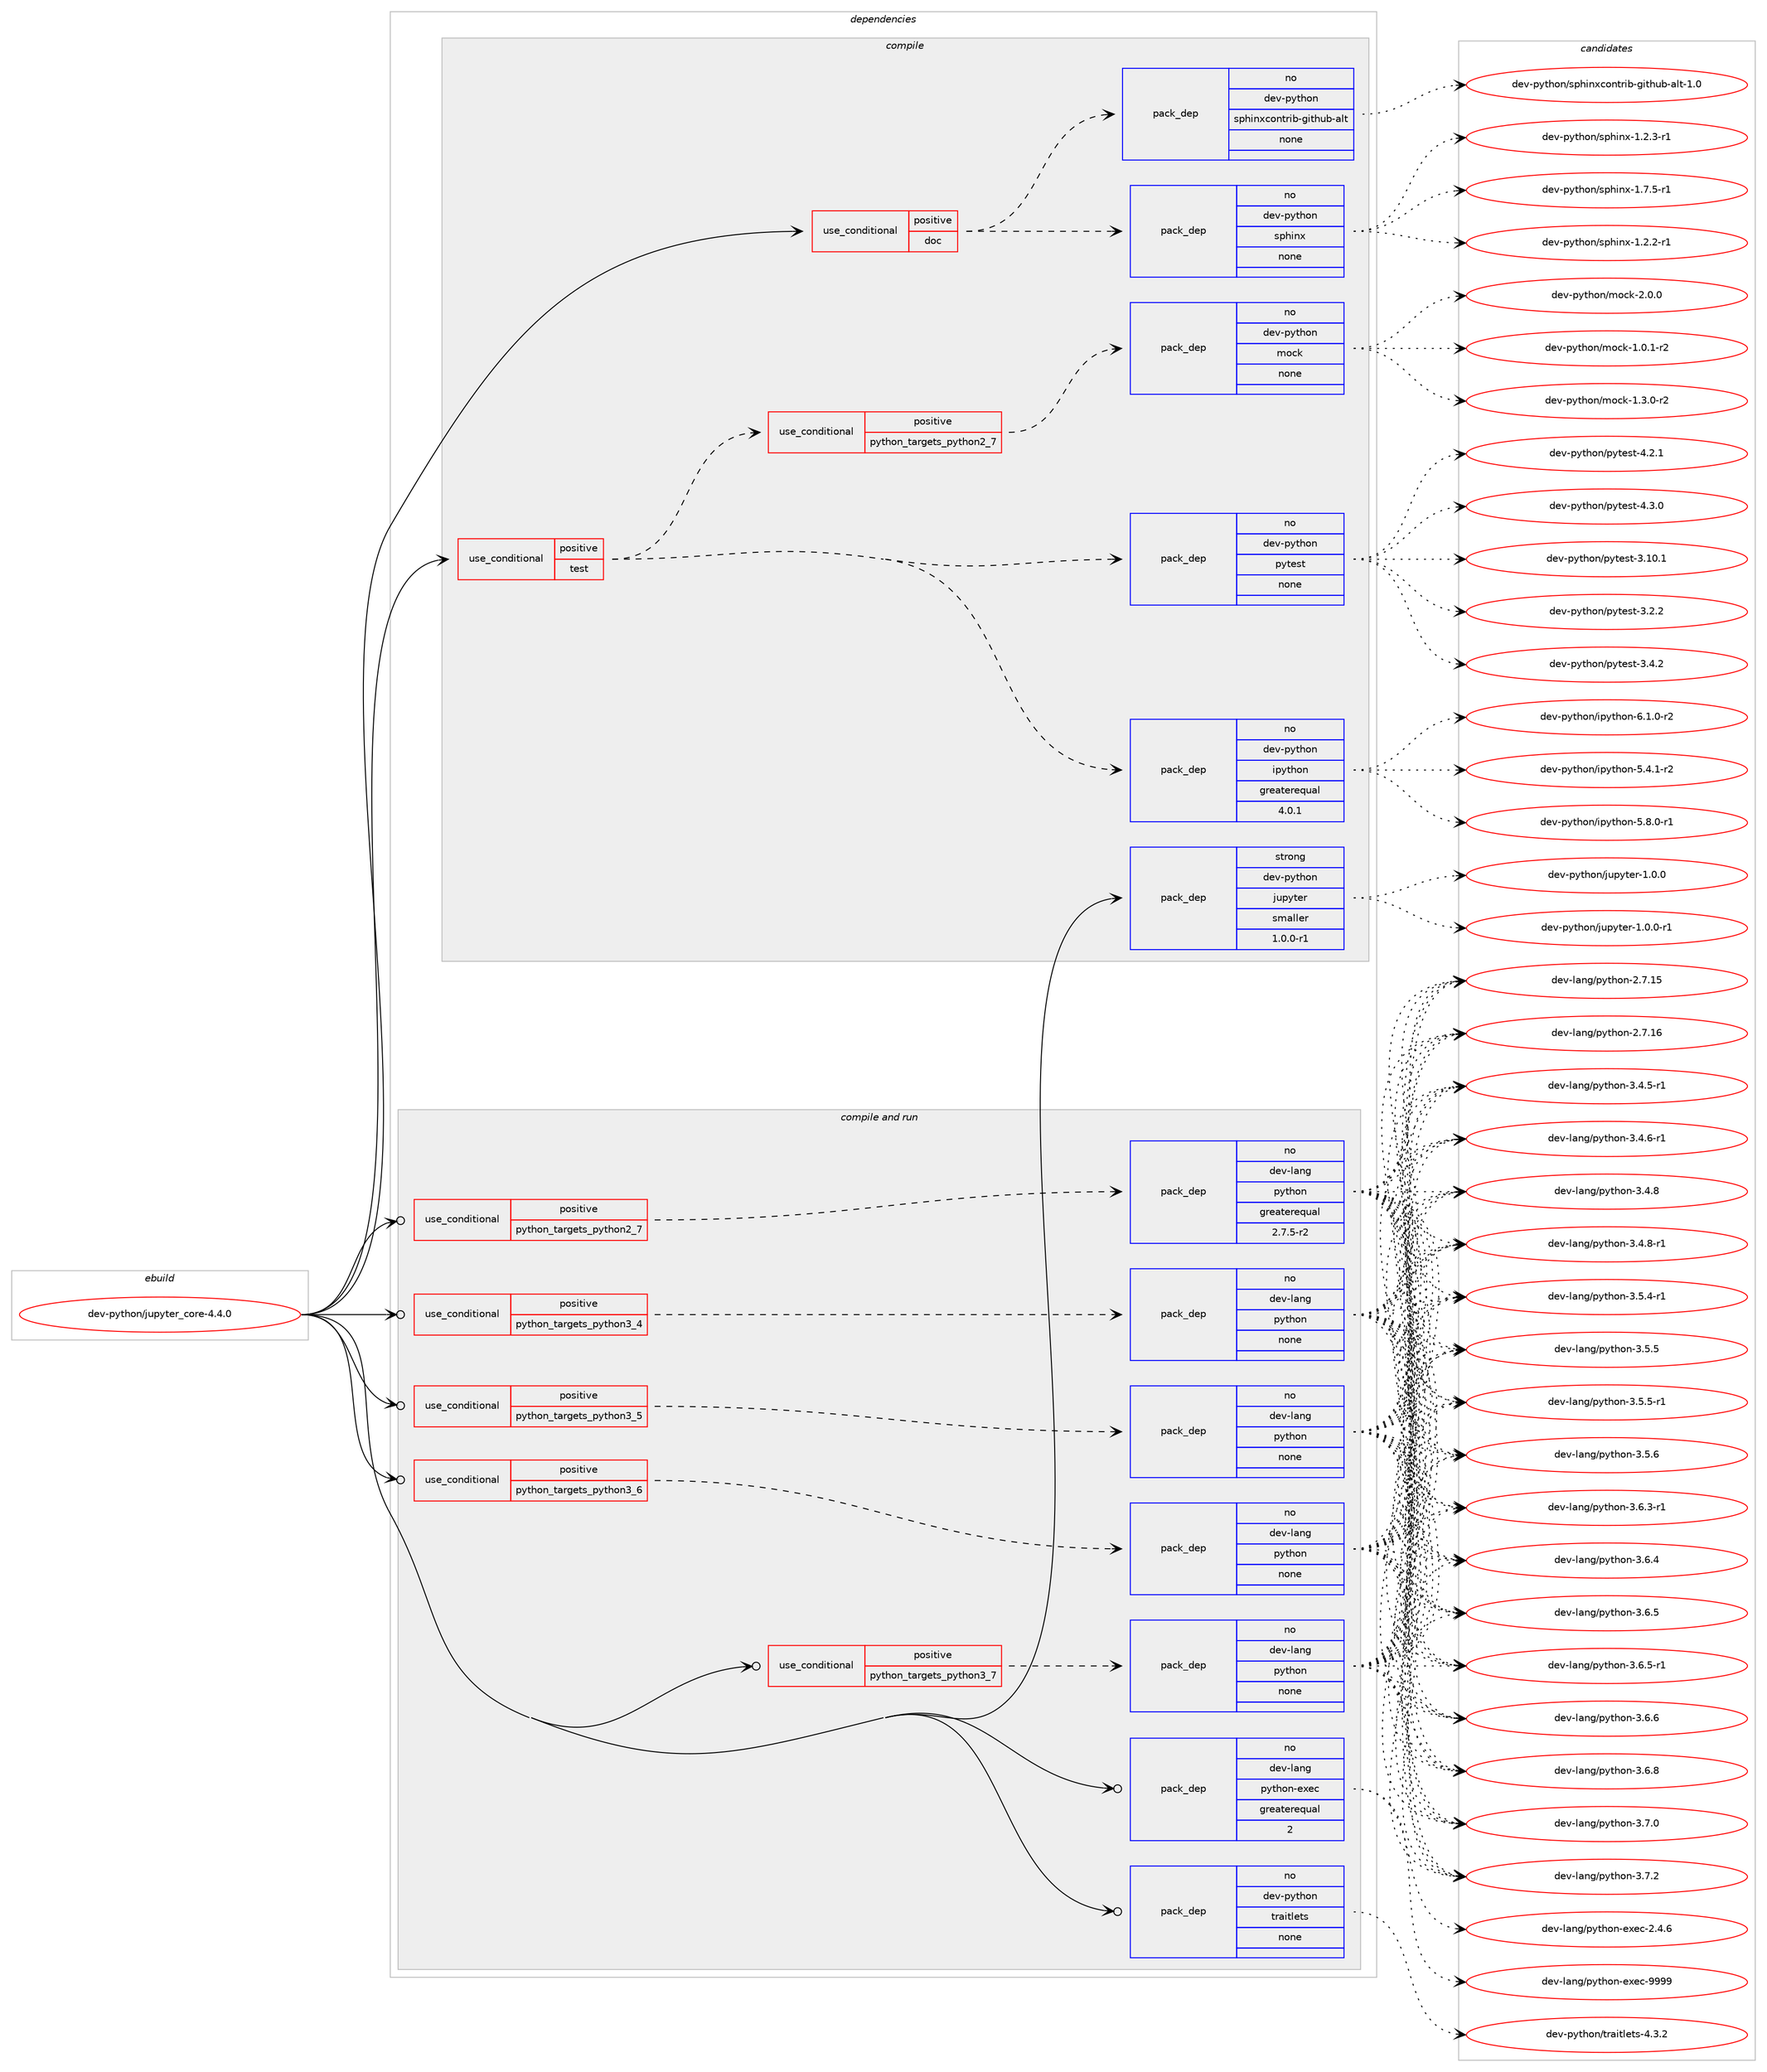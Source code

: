 digraph prolog {

# *************
# Graph options
# *************

newrank=true;
concentrate=true;
compound=true;
graph [rankdir=LR,fontname=Helvetica,fontsize=10,ranksep=1.5];#, ranksep=2.5, nodesep=0.2];
edge  [arrowhead=vee];
node  [fontname=Helvetica,fontsize=10];

# **********
# The ebuild
# **********

subgraph cluster_leftcol {
color=gray;
rank=same;
label=<<i>ebuild</i>>;
id [label="dev-python/jupyter_core-4.4.0", color=red, width=4, href="../dev-python/jupyter_core-4.4.0.svg"];
}

# ****************
# The dependencies
# ****************

subgraph cluster_midcol {
color=gray;
label=<<i>dependencies</i>>;
subgraph cluster_compile {
fillcolor="#eeeeee";
style=filled;
label=<<i>compile</i>>;
subgraph cond376574 {
dependency1416136 [label=<<TABLE BORDER="0" CELLBORDER="1" CELLSPACING="0" CELLPADDING="4"><TR><TD ROWSPAN="3" CELLPADDING="10">use_conditional</TD></TR><TR><TD>positive</TD></TR><TR><TD>doc</TD></TR></TABLE>>, shape=none, color=red];
subgraph pack1016290 {
dependency1416137 [label=<<TABLE BORDER="0" CELLBORDER="1" CELLSPACING="0" CELLPADDING="4" WIDTH="220"><TR><TD ROWSPAN="6" CELLPADDING="30">pack_dep</TD></TR><TR><TD WIDTH="110">no</TD></TR><TR><TD>dev-python</TD></TR><TR><TD>sphinx</TD></TR><TR><TD>none</TD></TR><TR><TD></TD></TR></TABLE>>, shape=none, color=blue];
}
dependency1416136:e -> dependency1416137:w [weight=20,style="dashed",arrowhead="vee"];
subgraph pack1016291 {
dependency1416138 [label=<<TABLE BORDER="0" CELLBORDER="1" CELLSPACING="0" CELLPADDING="4" WIDTH="220"><TR><TD ROWSPAN="6" CELLPADDING="30">pack_dep</TD></TR><TR><TD WIDTH="110">no</TD></TR><TR><TD>dev-python</TD></TR><TR><TD>sphinxcontrib-github-alt</TD></TR><TR><TD>none</TD></TR><TR><TD></TD></TR></TABLE>>, shape=none, color=blue];
}
dependency1416136:e -> dependency1416138:w [weight=20,style="dashed",arrowhead="vee"];
}
id:e -> dependency1416136:w [weight=20,style="solid",arrowhead="vee"];
subgraph cond376575 {
dependency1416139 [label=<<TABLE BORDER="0" CELLBORDER="1" CELLSPACING="0" CELLPADDING="4"><TR><TD ROWSPAN="3" CELLPADDING="10">use_conditional</TD></TR><TR><TD>positive</TD></TR><TR><TD>test</TD></TR></TABLE>>, shape=none, color=red];
subgraph pack1016292 {
dependency1416140 [label=<<TABLE BORDER="0" CELLBORDER="1" CELLSPACING="0" CELLPADDING="4" WIDTH="220"><TR><TD ROWSPAN="6" CELLPADDING="30">pack_dep</TD></TR><TR><TD WIDTH="110">no</TD></TR><TR><TD>dev-python</TD></TR><TR><TD>pytest</TD></TR><TR><TD>none</TD></TR><TR><TD></TD></TR></TABLE>>, shape=none, color=blue];
}
dependency1416139:e -> dependency1416140:w [weight=20,style="dashed",arrowhead="vee"];
subgraph cond376576 {
dependency1416141 [label=<<TABLE BORDER="0" CELLBORDER="1" CELLSPACING="0" CELLPADDING="4"><TR><TD ROWSPAN="3" CELLPADDING="10">use_conditional</TD></TR><TR><TD>positive</TD></TR><TR><TD>python_targets_python2_7</TD></TR></TABLE>>, shape=none, color=red];
subgraph pack1016293 {
dependency1416142 [label=<<TABLE BORDER="0" CELLBORDER="1" CELLSPACING="0" CELLPADDING="4" WIDTH="220"><TR><TD ROWSPAN="6" CELLPADDING="30">pack_dep</TD></TR><TR><TD WIDTH="110">no</TD></TR><TR><TD>dev-python</TD></TR><TR><TD>mock</TD></TR><TR><TD>none</TD></TR><TR><TD></TD></TR></TABLE>>, shape=none, color=blue];
}
dependency1416141:e -> dependency1416142:w [weight=20,style="dashed",arrowhead="vee"];
}
dependency1416139:e -> dependency1416141:w [weight=20,style="dashed",arrowhead="vee"];
subgraph pack1016294 {
dependency1416143 [label=<<TABLE BORDER="0" CELLBORDER="1" CELLSPACING="0" CELLPADDING="4" WIDTH="220"><TR><TD ROWSPAN="6" CELLPADDING="30">pack_dep</TD></TR><TR><TD WIDTH="110">no</TD></TR><TR><TD>dev-python</TD></TR><TR><TD>ipython</TD></TR><TR><TD>greaterequal</TD></TR><TR><TD>4.0.1</TD></TR></TABLE>>, shape=none, color=blue];
}
dependency1416139:e -> dependency1416143:w [weight=20,style="dashed",arrowhead="vee"];
}
id:e -> dependency1416139:w [weight=20,style="solid",arrowhead="vee"];
subgraph pack1016295 {
dependency1416144 [label=<<TABLE BORDER="0" CELLBORDER="1" CELLSPACING="0" CELLPADDING="4" WIDTH="220"><TR><TD ROWSPAN="6" CELLPADDING="30">pack_dep</TD></TR><TR><TD WIDTH="110">strong</TD></TR><TR><TD>dev-python</TD></TR><TR><TD>jupyter</TD></TR><TR><TD>smaller</TD></TR><TR><TD>1.0.0-r1</TD></TR></TABLE>>, shape=none, color=blue];
}
id:e -> dependency1416144:w [weight=20,style="solid",arrowhead="vee"];
}
subgraph cluster_compileandrun {
fillcolor="#eeeeee";
style=filled;
label=<<i>compile and run</i>>;
subgraph cond376577 {
dependency1416145 [label=<<TABLE BORDER="0" CELLBORDER="1" CELLSPACING="0" CELLPADDING="4"><TR><TD ROWSPAN="3" CELLPADDING="10">use_conditional</TD></TR><TR><TD>positive</TD></TR><TR><TD>python_targets_python2_7</TD></TR></TABLE>>, shape=none, color=red];
subgraph pack1016296 {
dependency1416146 [label=<<TABLE BORDER="0" CELLBORDER="1" CELLSPACING="0" CELLPADDING="4" WIDTH="220"><TR><TD ROWSPAN="6" CELLPADDING="30">pack_dep</TD></TR><TR><TD WIDTH="110">no</TD></TR><TR><TD>dev-lang</TD></TR><TR><TD>python</TD></TR><TR><TD>greaterequal</TD></TR><TR><TD>2.7.5-r2</TD></TR></TABLE>>, shape=none, color=blue];
}
dependency1416145:e -> dependency1416146:w [weight=20,style="dashed",arrowhead="vee"];
}
id:e -> dependency1416145:w [weight=20,style="solid",arrowhead="odotvee"];
subgraph cond376578 {
dependency1416147 [label=<<TABLE BORDER="0" CELLBORDER="1" CELLSPACING="0" CELLPADDING="4"><TR><TD ROWSPAN="3" CELLPADDING="10">use_conditional</TD></TR><TR><TD>positive</TD></TR><TR><TD>python_targets_python3_4</TD></TR></TABLE>>, shape=none, color=red];
subgraph pack1016297 {
dependency1416148 [label=<<TABLE BORDER="0" CELLBORDER="1" CELLSPACING="0" CELLPADDING="4" WIDTH="220"><TR><TD ROWSPAN="6" CELLPADDING="30">pack_dep</TD></TR><TR><TD WIDTH="110">no</TD></TR><TR><TD>dev-lang</TD></TR><TR><TD>python</TD></TR><TR><TD>none</TD></TR><TR><TD></TD></TR></TABLE>>, shape=none, color=blue];
}
dependency1416147:e -> dependency1416148:w [weight=20,style="dashed",arrowhead="vee"];
}
id:e -> dependency1416147:w [weight=20,style="solid",arrowhead="odotvee"];
subgraph cond376579 {
dependency1416149 [label=<<TABLE BORDER="0" CELLBORDER="1" CELLSPACING="0" CELLPADDING="4"><TR><TD ROWSPAN="3" CELLPADDING="10">use_conditional</TD></TR><TR><TD>positive</TD></TR><TR><TD>python_targets_python3_5</TD></TR></TABLE>>, shape=none, color=red];
subgraph pack1016298 {
dependency1416150 [label=<<TABLE BORDER="0" CELLBORDER="1" CELLSPACING="0" CELLPADDING="4" WIDTH="220"><TR><TD ROWSPAN="6" CELLPADDING="30">pack_dep</TD></TR><TR><TD WIDTH="110">no</TD></TR><TR><TD>dev-lang</TD></TR><TR><TD>python</TD></TR><TR><TD>none</TD></TR><TR><TD></TD></TR></TABLE>>, shape=none, color=blue];
}
dependency1416149:e -> dependency1416150:w [weight=20,style="dashed",arrowhead="vee"];
}
id:e -> dependency1416149:w [weight=20,style="solid",arrowhead="odotvee"];
subgraph cond376580 {
dependency1416151 [label=<<TABLE BORDER="0" CELLBORDER="1" CELLSPACING="0" CELLPADDING="4"><TR><TD ROWSPAN="3" CELLPADDING="10">use_conditional</TD></TR><TR><TD>positive</TD></TR><TR><TD>python_targets_python3_6</TD></TR></TABLE>>, shape=none, color=red];
subgraph pack1016299 {
dependency1416152 [label=<<TABLE BORDER="0" CELLBORDER="1" CELLSPACING="0" CELLPADDING="4" WIDTH="220"><TR><TD ROWSPAN="6" CELLPADDING="30">pack_dep</TD></TR><TR><TD WIDTH="110">no</TD></TR><TR><TD>dev-lang</TD></TR><TR><TD>python</TD></TR><TR><TD>none</TD></TR><TR><TD></TD></TR></TABLE>>, shape=none, color=blue];
}
dependency1416151:e -> dependency1416152:w [weight=20,style="dashed",arrowhead="vee"];
}
id:e -> dependency1416151:w [weight=20,style="solid",arrowhead="odotvee"];
subgraph cond376581 {
dependency1416153 [label=<<TABLE BORDER="0" CELLBORDER="1" CELLSPACING="0" CELLPADDING="4"><TR><TD ROWSPAN="3" CELLPADDING="10">use_conditional</TD></TR><TR><TD>positive</TD></TR><TR><TD>python_targets_python3_7</TD></TR></TABLE>>, shape=none, color=red];
subgraph pack1016300 {
dependency1416154 [label=<<TABLE BORDER="0" CELLBORDER="1" CELLSPACING="0" CELLPADDING="4" WIDTH="220"><TR><TD ROWSPAN="6" CELLPADDING="30">pack_dep</TD></TR><TR><TD WIDTH="110">no</TD></TR><TR><TD>dev-lang</TD></TR><TR><TD>python</TD></TR><TR><TD>none</TD></TR><TR><TD></TD></TR></TABLE>>, shape=none, color=blue];
}
dependency1416153:e -> dependency1416154:w [weight=20,style="dashed",arrowhead="vee"];
}
id:e -> dependency1416153:w [weight=20,style="solid",arrowhead="odotvee"];
subgraph pack1016301 {
dependency1416155 [label=<<TABLE BORDER="0" CELLBORDER="1" CELLSPACING="0" CELLPADDING="4" WIDTH="220"><TR><TD ROWSPAN="6" CELLPADDING="30">pack_dep</TD></TR><TR><TD WIDTH="110">no</TD></TR><TR><TD>dev-lang</TD></TR><TR><TD>python-exec</TD></TR><TR><TD>greaterequal</TD></TR><TR><TD>2</TD></TR></TABLE>>, shape=none, color=blue];
}
id:e -> dependency1416155:w [weight=20,style="solid",arrowhead="odotvee"];
subgraph pack1016302 {
dependency1416156 [label=<<TABLE BORDER="0" CELLBORDER="1" CELLSPACING="0" CELLPADDING="4" WIDTH="220"><TR><TD ROWSPAN="6" CELLPADDING="30">pack_dep</TD></TR><TR><TD WIDTH="110">no</TD></TR><TR><TD>dev-python</TD></TR><TR><TD>traitlets</TD></TR><TR><TD>none</TD></TR><TR><TD></TD></TR></TABLE>>, shape=none, color=blue];
}
id:e -> dependency1416156:w [weight=20,style="solid",arrowhead="odotvee"];
}
subgraph cluster_run {
fillcolor="#eeeeee";
style=filled;
label=<<i>run</i>>;
}
}

# **************
# The candidates
# **************

subgraph cluster_choices {
rank=same;
color=gray;
label=<<i>candidates</i>>;

subgraph choice1016290 {
color=black;
nodesep=1;
choice10010111845112121116104111110471151121041051101204549465046504511449 [label="dev-python/sphinx-1.2.2-r1", color=red, width=4,href="../dev-python/sphinx-1.2.2-r1.svg"];
choice10010111845112121116104111110471151121041051101204549465046514511449 [label="dev-python/sphinx-1.2.3-r1", color=red, width=4,href="../dev-python/sphinx-1.2.3-r1.svg"];
choice10010111845112121116104111110471151121041051101204549465546534511449 [label="dev-python/sphinx-1.7.5-r1", color=red, width=4,href="../dev-python/sphinx-1.7.5-r1.svg"];
dependency1416137:e -> choice10010111845112121116104111110471151121041051101204549465046504511449:w [style=dotted,weight="100"];
dependency1416137:e -> choice10010111845112121116104111110471151121041051101204549465046514511449:w [style=dotted,weight="100"];
dependency1416137:e -> choice10010111845112121116104111110471151121041051101204549465546534511449:w [style=dotted,weight="100"];
}
subgraph choice1016291 {
color=black;
nodesep=1;
choice100101118451121211161041111104711511210410511012099111110116114105984510310511610411798459710811645494648 [label="dev-python/sphinxcontrib-github-alt-1.0", color=red, width=4,href="../dev-python/sphinxcontrib-github-alt-1.0.svg"];
dependency1416138:e -> choice100101118451121211161041111104711511210410511012099111110116114105984510310511610411798459710811645494648:w [style=dotted,weight="100"];
}
subgraph choice1016292 {
color=black;
nodesep=1;
choice100101118451121211161041111104711212111610111511645514649484649 [label="dev-python/pytest-3.10.1", color=red, width=4,href="../dev-python/pytest-3.10.1.svg"];
choice1001011184511212111610411111047112121116101115116455146504650 [label="dev-python/pytest-3.2.2", color=red, width=4,href="../dev-python/pytest-3.2.2.svg"];
choice1001011184511212111610411111047112121116101115116455146524650 [label="dev-python/pytest-3.4.2", color=red, width=4,href="../dev-python/pytest-3.4.2.svg"];
choice1001011184511212111610411111047112121116101115116455246504649 [label="dev-python/pytest-4.2.1", color=red, width=4,href="../dev-python/pytest-4.2.1.svg"];
choice1001011184511212111610411111047112121116101115116455246514648 [label="dev-python/pytest-4.3.0", color=red, width=4,href="../dev-python/pytest-4.3.0.svg"];
dependency1416140:e -> choice100101118451121211161041111104711212111610111511645514649484649:w [style=dotted,weight="100"];
dependency1416140:e -> choice1001011184511212111610411111047112121116101115116455146504650:w [style=dotted,weight="100"];
dependency1416140:e -> choice1001011184511212111610411111047112121116101115116455146524650:w [style=dotted,weight="100"];
dependency1416140:e -> choice1001011184511212111610411111047112121116101115116455246504649:w [style=dotted,weight="100"];
dependency1416140:e -> choice1001011184511212111610411111047112121116101115116455246514648:w [style=dotted,weight="100"];
}
subgraph choice1016293 {
color=black;
nodesep=1;
choice1001011184511212111610411111047109111991074549464846494511450 [label="dev-python/mock-1.0.1-r2", color=red, width=4,href="../dev-python/mock-1.0.1-r2.svg"];
choice1001011184511212111610411111047109111991074549465146484511450 [label="dev-python/mock-1.3.0-r2", color=red, width=4,href="../dev-python/mock-1.3.0-r2.svg"];
choice100101118451121211161041111104710911199107455046484648 [label="dev-python/mock-2.0.0", color=red, width=4,href="../dev-python/mock-2.0.0.svg"];
dependency1416142:e -> choice1001011184511212111610411111047109111991074549464846494511450:w [style=dotted,weight="100"];
dependency1416142:e -> choice1001011184511212111610411111047109111991074549465146484511450:w [style=dotted,weight="100"];
dependency1416142:e -> choice100101118451121211161041111104710911199107455046484648:w [style=dotted,weight="100"];
}
subgraph choice1016294 {
color=black;
nodesep=1;
choice10010111845112121116104111110471051121211161041111104553465246494511450 [label="dev-python/ipython-5.4.1-r2", color=red, width=4,href="../dev-python/ipython-5.4.1-r2.svg"];
choice10010111845112121116104111110471051121211161041111104553465646484511449 [label="dev-python/ipython-5.8.0-r1", color=red, width=4,href="../dev-python/ipython-5.8.0-r1.svg"];
choice10010111845112121116104111110471051121211161041111104554464946484511450 [label="dev-python/ipython-6.1.0-r2", color=red, width=4,href="../dev-python/ipython-6.1.0-r2.svg"];
dependency1416143:e -> choice10010111845112121116104111110471051121211161041111104553465246494511450:w [style=dotted,weight="100"];
dependency1416143:e -> choice10010111845112121116104111110471051121211161041111104553465646484511449:w [style=dotted,weight="100"];
dependency1416143:e -> choice10010111845112121116104111110471051121211161041111104554464946484511450:w [style=dotted,weight="100"];
}
subgraph choice1016295 {
color=black;
nodesep=1;
choice1001011184511212111610411111047106117112121116101114454946484648 [label="dev-python/jupyter-1.0.0", color=red, width=4,href="../dev-python/jupyter-1.0.0.svg"];
choice10010111845112121116104111110471061171121211161011144549464846484511449 [label="dev-python/jupyter-1.0.0-r1", color=red, width=4,href="../dev-python/jupyter-1.0.0-r1.svg"];
dependency1416144:e -> choice1001011184511212111610411111047106117112121116101114454946484648:w [style=dotted,weight="100"];
dependency1416144:e -> choice10010111845112121116104111110471061171121211161011144549464846484511449:w [style=dotted,weight="100"];
}
subgraph choice1016296 {
color=black;
nodesep=1;
choice10010111845108971101034711212111610411111045504655464953 [label="dev-lang/python-2.7.15", color=red, width=4,href="../dev-lang/python-2.7.15.svg"];
choice10010111845108971101034711212111610411111045504655464954 [label="dev-lang/python-2.7.16", color=red, width=4,href="../dev-lang/python-2.7.16.svg"];
choice1001011184510897110103471121211161041111104551465246534511449 [label="dev-lang/python-3.4.5-r1", color=red, width=4,href="../dev-lang/python-3.4.5-r1.svg"];
choice1001011184510897110103471121211161041111104551465246544511449 [label="dev-lang/python-3.4.6-r1", color=red, width=4,href="../dev-lang/python-3.4.6-r1.svg"];
choice100101118451089711010347112121116104111110455146524656 [label="dev-lang/python-3.4.8", color=red, width=4,href="../dev-lang/python-3.4.8.svg"];
choice1001011184510897110103471121211161041111104551465246564511449 [label="dev-lang/python-3.4.8-r1", color=red, width=4,href="../dev-lang/python-3.4.8-r1.svg"];
choice1001011184510897110103471121211161041111104551465346524511449 [label="dev-lang/python-3.5.4-r1", color=red, width=4,href="../dev-lang/python-3.5.4-r1.svg"];
choice100101118451089711010347112121116104111110455146534653 [label="dev-lang/python-3.5.5", color=red, width=4,href="../dev-lang/python-3.5.5.svg"];
choice1001011184510897110103471121211161041111104551465346534511449 [label="dev-lang/python-3.5.5-r1", color=red, width=4,href="../dev-lang/python-3.5.5-r1.svg"];
choice100101118451089711010347112121116104111110455146534654 [label="dev-lang/python-3.5.6", color=red, width=4,href="../dev-lang/python-3.5.6.svg"];
choice1001011184510897110103471121211161041111104551465446514511449 [label="dev-lang/python-3.6.3-r1", color=red, width=4,href="../dev-lang/python-3.6.3-r1.svg"];
choice100101118451089711010347112121116104111110455146544652 [label="dev-lang/python-3.6.4", color=red, width=4,href="../dev-lang/python-3.6.4.svg"];
choice100101118451089711010347112121116104111110455146544653 [label="dev-lang/python-3.6.5", color=red, width=4,href="../dev-lang/python-3.6.5.svg"];
choice1001011184510897110103471121211161041111104551465446534511449 [label="dev-lang/python-3.6.5-r1", color=red, width=4,href="../dev-lang/python-3.6.5-r1.svg"];
choice100101118451089711010347112121116104111110455146544654 [label="dev-lang/python-3.6.6", color=red, width=4,href="../dev-lang/python-3.6.6.svg"];
choice100101118451089711010347112121116104111110455146544656 [label="dev-lang/python-3.6.8", color=red, width=4,href="../dev-lang/python-3.6.8.svg"];
choice100101118451089711010347112121116104111110455146554648 [label="dev-lang/python-3.7.0", color=red, width=4,href="../dev-lang/python-3.7.0.svg"];
choice100101118451089711010347112121116104111110455146554650 [label="dev-lang/python-3.7.2", color=red, width=4,href="../dev-lang/python-3.7.2.svg"];
dependency1416146:e -> choice10010111845108971101034711212111610411111045504655464953:w [style=dotted,weight="100"];
dependency1416146:e -> choice10010111845108971101034711212111610411111045504655464954:w [style=dotted,weight="100"];
dependency1416146:e -> choice1001011184510897110103471121211161041111104551465246534511449:w [style=dotted,weight="100"];
dependency1416146:e -> choice1001011184510897110103471121211161041111104551465246544511449:w [style=dotted,weight="100"];
dependency1416146:e -> choice100101118451089711010347112121116104111110455146524656:w [style=dotted,weight="100"];
dependency1416146:e -> choice1001011184510897110103471121211161041111104551465246564511449:w [style=dotted,weight="100"];
dependency1416146:e -> choice1001011184510897110103471121211161041111104551465346524511449:w [style=dotted,weight="100"];
dependency1416146:e -> choice100101118451089711010347112121116104111110455146534653:w [style=dotted,weight="100"];
dependency1416146:e -> choice1001011184510897110103471121211161041111104551465346534511449:w [style=dotted,weight="100"];
dependency1416146:e -> choice100101118451089711010347112121116104111110455146534654:w [style=dotted,weight="100"];
dependency1416146:e -> choice1001011184510897110103471121211161041111104551465446514511449:w [style=dotted,weight="100"];
dependency1416146:e -> choice100101118451089711010347112121116104111110455146544652:w [style=dotted,weight="100"];
dependency1416146:e -> choice100101118451089711010347112121116104111110455146544653:w [style=dotted,weight="100"];
dependency1416146:e -> choice1001011184510897110103471121211161041111104551465446534511449:w [style=dotted,weight="100"];
dependency1416146:e -> choice100101118451089711010347112121116104111110455146544654:w [style=dotted,weight="100"];
dependency1416146:e -> choice100101118451089711010347112121116104111110455146544656:w [style=dotted,weight="100"];
dependency1416146:e -> choice100101118451089711010347112121116104111110455146554648:w [style=dotted,weight="100"];
dependency1416146:e -> choice100101118451089711010347112121116104111110455146554650:w [style=dotted,weight="100"];
}
subgraph choice1016297 {
color=black;
nodesep=1;
choice10010111845108971101034711212111610411111045504655464953 [label="dev-lang/python-2.7.15", color=red, width=4,href="../dev-lang/python-2.7.15.svg"];
choice10010111845108971101034711212111610411111045504655464954 [label="dev-lang/python-2.7.16", color=red, width=4,href="../dev-lang/python-2.7.16.svg"];
choice1001011184510897110103471121211161041111104551465246534511449 [label="dev-lang/python-3.4.5-r1", color=red, width=4,href="../dev-lang/python-3.4.5-r1.svg"];
choice1001011184510897110103471121211161041111104551465246544511449 [label="dev-lang/python-3.4.6-r1", color=red, width=4,href="../dev-lang/python-3.4.6-r1.svg"];
choice100101118451089711010347112121116104111110455146524656 [label="dev-lang/python-3.4.8", color=red, width=4,href="../dev-lang/python-3.4.8.svg"];
choice1001011184510897110103471121211161041111104551465246564511449 [label="dev-lang/python-3.4.8-r1", color=red, width=4,href="../dev-lang/python-3.4.8-r1.svg"];
choice1001011184510897110103471121211161041111104551465346524511449 [label="dev-lang/python-3.5.4-r1", color=red, width=4,href="../dev-lang/python-3.5.4-r1.svg"];
choice100101118451089711010347112121116104111110455146534653 [label="dev-lang/python-3.5.5", color=red, width=4,href="../dev-lang/python-3.5.5.svg"];
choice1001011184510897110103471121211161041111104551465346534511449 [label="dev-lang/python-3.5.5-r1", color=red, width=4,href="../dev-lang/python-3.5.5-r1.svg"];
choice100101118451089711010347112121116104111110455146534654 [label="dev-lang/python-3.5.6", color=red, width=4,href="../dev-lang/python-3.5.6.svg"];
choice1001011184510897110103471121211161041111104551465446514511449 [label="dev-lang/python-3.6.3-r1", color=red, width=4,href="../dev-lang/python-3.6.3-r1.svg"];
choice100101118451089711010347112121116104111110455146544652 [label="dev-lang/python-3.6.4", color=red, width=4,href="../dev-lang/python-3.6.4.svg"];
choice100101118451089711010347112121116104111110455146544653 [label="dev-lang/python-3.6.5", color=red, width=4,href="../dev-lang/python-3.6.5.svg"];
choice1001011184510897110103471121211161041111104551465446534511449 [label="dev-lang/python-3.6.5-r1", color=red, width=4,href="../dev-lang/python-3.6.5-r1.svg"];
choice100101118451089711010347112121116104111110455146544654 [label="dev-lang/python-3.6.6", color=red, width=4,href="../dev-lang/python-3.6.6.svg"];
choice100101118451089711010347112121116104111110455146544656 [label="dev-lang/python-3.6.8", color=red, width=4,href="../dev-lang/python-3.6.8.svg"];
choice100101118451089711010347112121116104111110455146554648 [label="dev-lang/python-3.7.0", color=red, width=4,href="../dev-lang/python-3.7.0.svg"];
choice100101118451089711010347112121116104111110455146554650 [label="dev-lang/python-3.7.2", color=red, width=4,href="../dev-lang/python-3.7.2.svg"];
dependency1416148:e -> choice10010111845108971101034711212111610411111045504655464953:w [style=dotted,weight="100"];
dependency1416148:e -> choice10010111845108971101034711212111610411111045504655464954:w [style=dotted,weight="100"];
dependency1416148:e -> choice1001011184510897110103471121211161041111104551465246534511449:w [style=dotted,weight="100"];
dependency1416148:e -> choice1001011184510897110103471121211161041111104551465246544511449:w [style=dotted,weight="100"];
dependency1416148:e -> choice100101118451089711010347112121116104111110455146524656:w [style=dotted,weight="100"];
dependency1416148:e -> choice1001011184510897110103471121211161041111104551465246564511449:w [style=dotted,weight="100"];
dependency1416148:e -> choice1001011184510897110103471121211161041111104551465346524511449:w [style=dotted,weight="100"];
dependency1416148:e -> choice100101118451089711010347112121116104111110455146534653:w [style=dotted,weight="100"];
dependency1416148:e -> choice1001011184510897110103471121211161041111104551465346534511449:w [style=dotted,weight="100"];
dependency1416148:e -> choice100101118451089711010347112121116104111110455146534654:w [style=dotted,weight="100"];
dependency1416148:e -> choice1001011184510897110103471121211161041111104551465446514511449:w [style=dotted,weight="100"];
dependency1416148:e -> choice100101118451089711010347112121116104111110455146544652:w [style=dotted,weight="100"];
dependency1416148:e -> choice100101118451089711010347112121116104111110455146544653:w [style=dotted,weight="100"];
dependency1416148:e -> choice1001011184510897110103471121211161041111104551465446534511449:w [style=dotted,weight="100"];
dependency1416148:e -> choice100101118451089711010347112121116104111110455146544654:w [style=dotted,weight="100"];
dependency1416148:e -> choice100101118451089711010347112121116104111110455146544656:w [style=dotted,weight="100"];
dependency1416148:e -> choice100101118451089711010347112121116104111110455146554648:w [style=dotted,weight="100"];
dependency1416148:e -> choice100101118451089711010347112121116104111110455146554650:w [style=dotted,weight="100"];
}
subgraph choice1016298 {
color=black;
nodesep=1;
choice10010111845108971101034711212111610411111045504655464953 [label="dev-lang/python-2.7.15", color=red, width=4,href="../dev-lang/python-2.7.15.svg"];
choice10010111845108971101034711212111610411111045504655464954 [label="dev-lang/python-2.7.16", color=red, width=4,href="../dev-lang/python-2.7.16.svg"];
choice1001011184510897110103471121211161041111104551465246534511449 [label="dev-lang/python-3.4.5-r1", color=red, width=4,href="../dev-lang/python-3.4.5-r1.svg"];
choice1001011184510897110103471121211161041111104551465246544511449 [label="dev-lang/python-3.4.6-r1", color=red, width=4,href="../dev-lang/python-3.4.6-r1.svg"];
choice100101118451089711010347112121116104111110455146524656 [label="dev-lang/python-3.4.8", color=red, width=4,href="../dev-lang/python-3.4.8.svg"];
choice1001011184510897110103471121211161041111104551465246564511449 [label="dev-lang/python-3.4.8-r1", color=red, width=4,href="../dev-lang/python-3.4.8-r1.svg"];
choice1001011184510897110103471121211161041111104551465346524511449 [label="dev-lang/python-3.5.4-r1", color=red, width=4,href="../dev-lang/python-3.5.4-r1.svg"];
choice100101118451089711010347112121116104111110455146534653 [label="dev-lang/python-3.5.5", color=red, width=4,href="../dev-lang/python-3.5.5.svg"];
choice1001011184510897110103471121211161041111104551465346534511449 [label="dev-lang/python-3.5.5-r1", color=red, width=4,href="../dev-lang/python-3.5.5-r1.svg"];
choice100101118451089711010347112121116104111110455146534654 [label="dev-lang/python-3.5.6", color=red, width=4,href="../dev-lang/python-3.5.6.svg"];
choice1001011184510897110103471121211161041111104551465446514511449 [label="dev-lang/python-3.6.3-r1", color=red, width=4,href="../dev-lang/python-3.6.3-r1.svg"];
choice100101118451089711010347112121116104111110455146544652 [label="dev-lang/python-3.6.4", color=red, width=4,href="../dev-lang/python-3.6.4.svg"];
choice100101118451089711010347112121116104111110455146544653 [label="dev-lang/python-3.6.5", color=red, width=4,href="../dev-lang/python-3.6.5.svg"];
choice1001011184510897110103471121211161041111104551465446534511449 [label="dev-lang/python-3.6.5-r1", color=red, width=4,href="../dev-lang/python-3.6.5-r1.svg"];
choice100101118451089711010347112121116104111110455146544654 [label="dev-lang/python-3.6.6", color=red, width=4,href="../dev-lang/python-3.6.6.svg"];
choice100101118451089711010347112121116104111110455146544656 [label="dev-lang/python-3.6.8", color=red, width=4,href="../dev-lang/python-3.6.8.svg"];
choice100101118451089711010347112121116104111110455146554648 [label="dev-lang/python-3.7.0", color=red, width=4,href="../dev-lang/python-3.7.0.svg"];
choice100101118451089711010347112121116104111110455146554650 [label="dev-lang/python-3.7.2", color=red, width=4,href="../dev-lang/python-3.7.2.svg"];
dependency1416150:e -> choice10010111845108971101034711212111610411111045504655464953:w [style=dotted,weight="100"];
dependency1416150:e -> choice10010111845108971101034711212111610411111045504655464954:w [style=dotted,weight="100"];
dependency1416150:e -> choice1001011184510897110103471121211161041111104551465246534511449:w [style=dotted,weight="100"];
dependency1416150:e -> choice1001011184510897110103471121211161041111104551465246544511449:w [style=dotted,weight="100"];
dependency1416150:e -> choice100101118451089711010347112121116104111110455146524656:w [style=dotted,weight="100"];
dependency1416150:e -> choice1001011184510897110103471121211161041111104551465246564511449:w [style=dotted,weight="100"];
dependency1416150:e -> choice1001011184510897110103471121211161041111104551465346524511449:w [style=dotted,weight="100"];
dependency1416150:e -> choice100101118451089711010347112121116104111110455146534653:w [style=dotted,weight="100"];
dependency1416150:e -> choice1001011184510897110103471121211161041111104551465346534511449:w [style=dotted,weight="100"];
dependency1416150:e -> choice100101118451089711010347112121116104111110455146534654:w [style=dotted,weight="100"];
dependency1416150:e -> choice1001011184510897110103471121211161041111104551465446514511449:w [style=dotted,weight="100"];
dependency1416150:e -> choice100101118451089711010347112121116104111110455146544652:w [style=dotted,weight="100"];
dependency1416150:e -> choice100101118451089711010347112121116104111110455146544653:w [style=dotted,weight="100"];
dependency1416150:e -> choice1001011184510897110103471121211161041111104551465446534511449:w [style=dotted,weight="100"];
dependency1416150:e -> choice100101118451089711010347112121116104111110455146544654:w [style=dotted,weight="100"];
dependency1416150:e -> choice100101118451089711010347112121116104111110455146544656:w [style=dotted,weight="100"];
dependency1416150:e -> choice100101118451089711010347112121116104111110455146554648:w [style=dotted,weight="100"];
dependency1416150:e -> choice100101118451089711010347112121116104111110455146554650:w [style=dotted,weight="100"];
}
subgraph choice1016299 {
color=black;
nodesep=1;
choice10010111845108971101034711212111610411111045504655464953 [label="dev-lang/python-2.7.15", color=red, width=4,href="../dev-lang/python-2.7.15.svg"];
choice10010111845108971101034711212111610411111045504655464954 [label="dev-lang/python-2.7.16", color=red, width=4,href="../dev-lang/python-2.7.16.svg"];
choice1001011184510897110103471121211161041111104551465246534511449 [label="dev-lang/python-3.4.5-r1", color=red, width=4,href="../dev-lang/python-3.4.5-r1.svg"];
choice1001011184510897110103471121211161041111104551465246544511449 [label="dev-lang/python-3.4.6-r1", color=red, width=4,href="../dev-lang/python-3.4.6-r1.svg"];
choice100101118451089711010347112121116104111110455146524656 [label="dev-lang/python-3.4.8", color=red, width=4,href="../dev-lang/python-3.4.8.svg"];
choice1001011184510897110103471121211161041111104551465246564511449 [label="dev-lang/python-3.4.8-r1", color=red, width=4,href="../dev-lang/python-3.4.8-r1.svg"];
choice1001011184510897110103471121211161041111104551465346524511449 [label="dev-lang/python-3.5.4-r1", color=red, width=4,href="../dev-lang/python-3.5.4-r1.svg"];
choice100101118451089711010347112121116104111110455146534653 [label="dev-lang/python-3.5.5", color=red, width=4,href="../dev-lang/python-3.5.5.svg"];
choice1001011184510897110103471121211161041111104551465346534511449 [label="dev-lang/python-3.5.5-r1", color=red, width=4,href="../dev-lang/python-3.5.5-r1.svg"];
choice100101118451089711010347112121116104111110455146534654 [label="dev-lang/python-3.5.6", color=red, width=4,href="../dev-lang/python-3.5.6.svg"];
choice1001011184510897110103471121211161041111104551465446514511449 [label="dev-lang/python-3.6.3-r1", color=red, width=4,href="../dev-lang/python-3.6.3-r1.svg"];
choice100101118451089711010347112121116104111110455146544652 [label="dev-lang/python-3.6.4", color=red, width=4,href="../dev-lang/python-3.6.4.svg"];
choice100101118451089711010347112121116104111110455146544653 [label="dev-lang/python-3.6.5", color=red, width=4,href="../dev-lang/python-3.6.5.svg"];
choice1001011184510897110103471121211161041111104551465446534511449 [label="dev-lang/python-3.6.5-r1", color=red, width=4,href="../dev-lang/python-3.6.5-r1.svg"];
choice100101118451089711010347112121116104111110455146544654 [label="dev-lang/python-3.6.6", color=red, width=4,href="../dev-lang/python-3.6.6.svg"];
choice100101118451089711010347112121116104111110455146544656 [label="dev-lang/python-3.6.8", color=red, width=4,href="../dev-lang/python-3.6.8.svg"];
choice100101118451089711010347112121116104111110455146554648 [label="dev-lang/python-3.7.0", color=red, width=4,href="../dev-lang/python-3.7.0.svg"];
choice100101118451089711010347112121116104111110455146554650 [label="dev-lang/python-3.7.2", color=red, width=4,href="../dev-lang/python-3.7.2.svg"];
dependency1416152:e -> choice10010111845108971101034711212111610411111045504655464953:w [style=dotted,weight="100"];
dependency1416152:e -> choice10010111845108971101034711212111610411111045504655464954:w [style=dotted,weight="100"];
dependency1416152:e -> choice1001011184510897110103471121211161041111104551465246534511449:w [style=dotted,weight="100"];
dependency1416152:e -> choice1001011184510897110103471121211161041111104551465246544511449:w [style=dotted,weight="100"];
dependency1416152:e -> choice100101118451089711010347112121116104111110455146524656:w [style=dotted,weight="100"];
dependency1416152:e -> choice1001011184510897110103471121211161041111104551465246564511449:w [style=dotted,weight="100"];
dependency1416152:e -> choice1001011184510897110103471121211161041111104551465346524511449:w [style=dotted,weight="100"];
dependency1416152:e -> choice100101118451089711010347112121116104111110455146534653:w [style=dotted,weight="100"];
dependency1416152:e -> choice1001011184510897110103471121211161041111104551465346534511449:w [style=dotted,weight="100"];
dependency1416152:e -> choice100101118451089711010347112121116104111110455146534654:w [style=dotted,weight="100"];
dependency1416152:e -> choice1001011184510897110103471121211161041111104551465446514511449:w [style=dotted,weight="100"];
dependency1416152:e -> choice100101118451089711010347112121116104111110455146544652:w [style=dotted,weight="100"];
dependency1416152:e -> choice100101118451089711010347112121116104111110455146544653:w [style=dotted,weight="100"];
dependency1416152:e -> choice1001011184510897110103471121211161041111104551465446534511449:w [style=dotted,weight="100"];
dependency1416152:e -> choice100101118451089711010347112121116104111110455146544654:w [style=dotted,weight="100"];
dependency1416152:e -> choice100101118451089711010347112121116104111110455146544656:w [style=dotted,weight="100"];
dependency1416152:e -> choice100101118451089711010347112121116104111110455146554648:w [style=dotted,weight="100"];
dependency1416152:e -> choice100101118451089711010347112121116104111110455146554650:w [style=dotted,weight="100"];
}
subgraph choice1016300 {
color=black;
nodesep=1;
choice10010111845108971101034711212111610411111045504655464953 [label="dev-lang/python-2.7.15", color=red, width=4,href="../dev-lang/python-2.7.15.svg"];
choice10010111845108971101034711212111610411111045504655464954 [label="dev-lang/python-2.7.16", color=red, width=4,href="../dev-lang/python-2.7.16.svg"];
choice1001011184510897110103471121211161041111104551465246534511449 [label="dev-lang/python-3.4.5-r1", color=red, width=4,href="../dev-lang/python-3.4.5-r1.svg"];
choice1001011184510897110103471121211161041111104551465246544511449 [label="dev-lang/python-3.4.6-r1", color=red, width=4,href="../dev-lang/python-3.4.6-r1.svg"];
choice100101118451089711010347112121116104111110455146524656 [label="dev-lang/python-3.4.8", color=red, width=4,href="../dev-lang/python-3.4.8.svg"];
choice1001011184510897110103471121211161041111104551465246564511449 [label="dev-lang/python-3.4.8-r1", color=red, width=4,href="../dev-lang/python-3.4.8-r1.svg"];
choice1001011184510897110103471121211161041111104551465346524511449 [label="dev-lang/python-3.5.4-r1", color=red, width=4,href="../dev-lang/python-3.5.4-r1.svg"];
choice100101118451089711010347112121116104111110455146534653 [label="dev-lang/python-3.5.5", color=red, width=4,href="../dev-lang/python-3.5.5.svg"];
choice1001011184510897110103471121211161041111104551465346534511449 [label="dev-lang/python-3.5.5-r1", color=red, width=4,href="../dev-lang/python-3.5.5-r1.svg"];
choice100101118451089711010347112121116104111110455146534654 [label="dev-lang/python-3.5.6", color=red, width=4,href="../dev-lang/python-3.5.6.svg"];
choice1001011184510897110103471121211161041111104551465446514511449 [label="dev-lang/python-3.6.3-r1", color=red, width=4,href="../dev-lang/python-3.6.3-r1.svg"];
choice100101118451089711010347112121116104111110455146544652 [label="dev-lang/python-3.6.4", color=red, width=4,href="../dev-lang/python-3.6.4.svg"];
choice100101118451089711010347112121116104111110455146544653 [label="dev-lang/python-3.6.5", color=red, width=4,href="../dev-lang/python-3.6.5.svg"];
choice1001011184510897110103471121211161041111104551465446534511449 [label="dev-lang/python-3.6.5-r1", color=red, width=4,href="../dev-lang/python-3.6.5-r1.svg"];
choice100101118451089711010347112121116104111110455146544654 [label="dev-lang/python-3.6.6", color=red, width=4,href="../dev-lang/python-3.6.6.svg"];
choice100101118451089711010347112121116104111110455146544656 [label="dev-lang/python-3.6.8", color=red, width=4,href="../dev-lang/python-3.6.8.svg"];
choice100101118451089711010347112121116104111110455146554648 [label="dev-lang/python-3.7.0", color=red, width=4,href="../dev-lang/python-3.7.0.svg"];
choice100101118451089711010347112121116104111110455146554650 [label="dev-lang/python-3.7.2", color=red, width=4,href="../dev-lang/python-3.7.2.svg"];
dependency1416154:e -> choice10010111845108971101034711212111610411111045504655464953:w [style=dotted,weight="100"];
dependency1416154:e -> choice10010111845108971101034711212111610411111045504655464954:w [style=dotted,weight="100"];
dependency1416154:e -> choice1001011184510897110103471121211161041111104551465246534511449:w [style=dotted,weight="100"];
dependency1416154:e -> choice1001011184510897110103471121211161041111104551465246544511449:w [style=dotted,weight="100"];
dependency1416154:e -> choice100101118451089711010347112121116104111110455146524656:w [style=dotted,weight="100"];
dependency1416154:e -> choice1001011184510897110103471121211161041111104551465246564511449:w [style=dotted,weight="100"];
dependency1416154:e -> choice1001011184510897110103471121211161041111104551465346524511449:w [style=dotted,weight="100"];
dependency1416154:e -> choice100101118451089711010347112121116104111110455146534653:w [style=dotted,weight="100"];
dependency1416154:e -> choice1001011184510897110103471121211161041111104551465346534511449:w [style=dotted,weight="100"];
dependency1416154:e -> choice100101118451089711010347112121116104111110455146534654:w [style=dotted,weight="100"];
dependency1416154:e -> choice1001011184510897110103471121211161041111104551465446514511449:w [style=dotted,weight="100"];
dependency1416154:e -> choice100101118451089711010347112121116104111110455146544652:w [style=dotted,weight="100"];
dependency1416154:e -> choice100101118451089711010347112121116104111110455146544653:w [style=dotted,weight="100"];
dependency1416154:e -> choice1001011184510897110103471121211161041111104551465446534511449:w [style=dotted,weight="100"];
dependency1416154:e -> choice100101118451089711010347112121116104111110455146544654:w [style=dotted,weight="100"];
dependency1416154:e -> choice100101118451089711010347112121116104111110455146544656:w [style=dotted,weight="100"];
dependency1416154:e -> choice100101118451089711010347112121116104111110455146554648:w [style=dotted,weight="100"];
dependency1416154:e -> choice100101118451089711010347112121116104111110455146554650:w [style=dotted,weight="100"];
}
subgraph choice1016301 {
color=black;
nodesep=1;
choice1001011184510897110103471121211161041111104510112010199455046524654 [label="dev-lang/python-exec-2.4.6", color=red, width=4,href="../dev-lang/python-exec-2.4.6.svg"];
choice10010111845108971101034711212111610411111045101120101994557575757 [label="dev-lang/python-exec-9999", color=red, width=4,href="../dev-lang/python-exec-9999.svg"];
dependency1416155:e -> choice1001011184510897110103471121211161041111104510112010199455046524654:w [style=dotted,weight="100"];
dependency1416155:e -> choice10010111845108971101034711212111610411111045101120101994557575757:w [style=dotted,weight="100"];
}
subgraph choice1016302 {
color=black;
nodesep=1;
choice100101118451121211161041111104711611497105116108101116115455246514650 [label="dev-python/traitlets-4.3.2", color=red, width=4,href="../dev-python/traitlets-4.3.2.svg"];
dependency1416156:e -> choice100101118451121211161041111104711611497105116108101116115455246514650:w [style=dotted,weight="100"];
}
}

}
